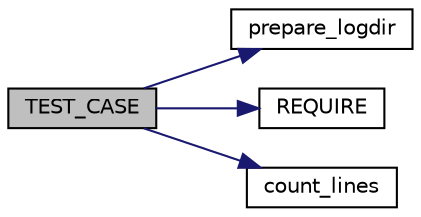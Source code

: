 digraph "TEST_CASE"
{
  edge [fontname="Helvetica",fontsize="10",labelfontname="Helvetica",labelfontsize="10"];
  node [fontname="Helvetica",fontsize="10",shape=record];
  rankdir="LR";
  Node1 [label="TEST_CASE",height=0.2,width=0.4,color="black", fillcolor="grey75", style="filled" fontcolor="black"];
  Node1 -> Node2 [color="midnightblue",fontsize="10",style="solid",fontname="Helvetica"];
  Node2 [label="prepare_logdir",height=0.2,width=0.4,color="black", fillcolor="white", style="filled",URL="$latency_8cpp.html#a2b5b3745d36c269b878e592c2fa801cb"];
  Node1 -> Node3 [color="midnightblue",fontsize="10",style="solid",fontname="Helvetica"];
  Node3 [label="REQUIRE",height=0.2,width=0.4,color="black", fillcolor="white", style="filled",URL="$test__async_8cpp.html#a718a86d305aefbb94ca0f0568b6f9145"];
  Node1 -> Node4 [color="midnightblue",fontsize="10",style="solid",fontname="Helvetica"];
  Node4 [label="count_lines",height=0.2,width=0.4,color="black", fillcolor="white", style="filled",URL="$async__bench_8cpp.html#a6729b5c59b0e398b79fd37ec206969c1"];
}
